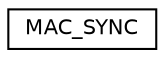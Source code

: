 digraph "Graphical Class Hierarchy"
{
 // LATEX_PDF_SIZE
  edge [fontname="Helvetica",fontsize="10",labelfontname="Helvetica",labelfontsize="10"];
  node [fontname="Helvetica",fontsize="10",shape=record];
  rankdir="LR";
  Node0 [label="MAC_SYNC",height=0.2,width=0.4,color="black", fillcolor="white", style="filled",URL="$structMAC__SYNC.html",tooltip="MAC Logical Channel Descriptor."];
}
